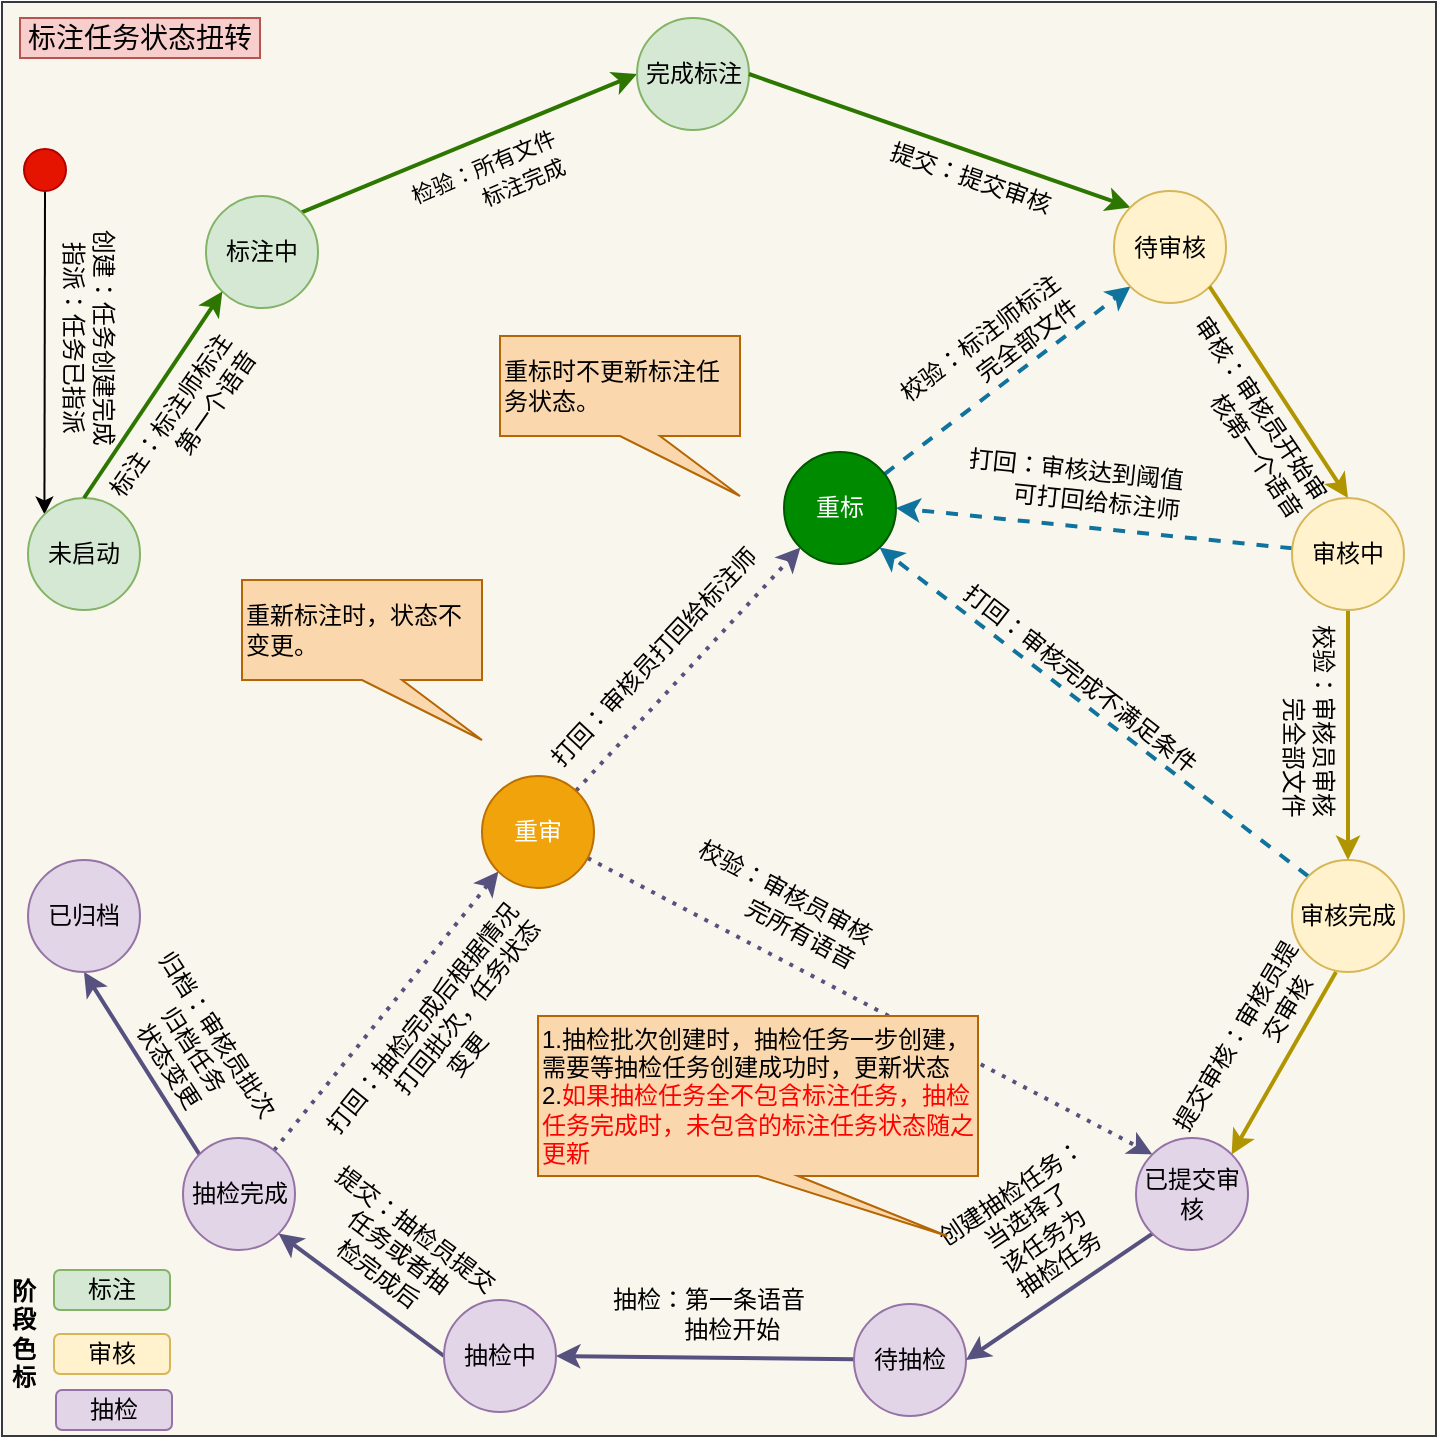 <mxfile version="12.1.1" type="github" pages="1">
  <diagram id="7jFQWEKBJWH08LF9sNS9" name="第 1 页">
    <mxGraphModel dx="984" dy="532" grid="1" gridSize="10" guides="1" tooltips="1" connect="1" arrows="1" fold="1" page="1" pageScale="1" pageWidth="827" pageHeight="1169" math="0" shadow="0">
      <root>
        <mxCell id="0"/>
        <mxCell id="1" parent="0"/>
        <mxCell id="YWXzUzA2li_S0hEGCGYV-29" value="" style="whiteSpace=wrap;html=1;aspect=fixed;fillColor=#f9f7ed;strokeColor=#36393d;" parent="1" vertex="1">
          <mxGeometry x="82" y="3" width="717" height="717" as="geometry"/>
        </mxCell>
        <mxCell id="PL_q6k4NAZZa_5ycfTa1-30" style="edgeStyle=none;rounded=0;orthogonalLoop=1;jettySize=auto;html=1;startArrow=classic;startFill=1;endArrow=none;endFill=0;exitX=0;exitY=0;exitDx=0;exitDy=0;entryX=0.5;entryY=1;entryDx=0;entryDy=0;" parent="1" source="PL_q6k4NAZZa_5ycfTa1-1" target="YWXzUzA2li_S0hEGCGYV-28" edge="1">
          <mxGeometry relative="1" as="geometry">
            <mxPoint x="66" y="130" as="targetPoint"/>
          </mxGeometry>
        </mxCell>
        <mxCell id="HUFBvN-yXKdZDNxcfpUM-18" value="&lt;span style=&quot;text-align: left&quot;&gt;创建：任务创建完成&lt;/span&gt;&lt;br style=&quot;text-align: left&quot;&gt;&lt;span style=&quot;text-align: left&quot;&gt;指派：任务已指派&lt;/span&gt;" style="text;html=1;resizable=0;points=[];align=center;verticalAlign=middle;labelBackgroundColor=none;rotation=90;" parent="PL_q6k4NAZZa_5ycfTa1-30" vertex="1" connectable="0">
          <mxGeometry x="0.248" relative="1" as="geometry">
            <mxPoint x="22" y="12" as="offset"/>
          </mxGeometry>
        </mxCell>
        <mxCell id="PL_q6k4NAZZa_5ycfTa1-1" value="未启动" style="ellipse;whiteSpace=wrap;html=1;aspect=fixed;fillColor=#d5e8d4;strokeColor=#82b366;" parent="1" vertex="1">
          <mxGeometry x="95" y="251" width="56" height="56" as="geometry"/>
        </mxCell>
        <mxCell id="PL_q6k4NAZZa_5ycfTa1-27" value="" style="rounded=0;orthogonalLoop=1;jettySize=auto;html=1;entryX=0;entryY=0.5;entryDx=0;entryDy=0;fillColor=#60a917;strokeColor=#2D7600;exitX=1;exitY=0;exitDx=0;exitDy=0;strokeWidth=2;" parent="1" source="PL_q6k4NAZZa_5ycfTa1-3" target="PL_q6k4NAZZa_5ycfTa1-4" edge="1">
          <mxGeometry x="-0.167" y="42" relative="1" as="geometry">
            <mxPoint as="offset"/>
          </mxGeometry>
        </mxCell>
        <mxCell id="PL_q6k4NAZZa_5ycfTa1-35" value="&lt;span style=&quot;font-size: 11px&quot;&gt;检验：所有文件&lt;/span&gt;&lt;br style=&quot;font-size: 11px&quot;&gt;&lt;span style=&quot;font-size: 11px&quot;&gt;&amp;nbsp; &amp;nbsp; &amp;nbsp; &amp;nbsp; &amp;nbsp; 标注完成&lt;/span&gt;" style="text;html=1;resizable=0;points=[];align=center;verticalAlign=middle;labelBackgroundColor=none;rotation=337;direction=south;" parent="PL_q6k4NAZZa_5ycfTa1-27" vertex="1" connectable="0">
          <mxGeometry x="-0.169" y="2" relative="1" as="geometry">
            <mxPoint x="24" y="14" as="offset"/>
          </mxGeometry>
        </mxCell>
        <mxCell id="PL_q6k4NAZZa_5ycfTa1-3" value="标注中" style="ellipse;whiteSpace=wrap;html=1;aspect=fixed;fillColor=#d5e8d4;strokeColor=#82b366;" parent="1" vertex="1">
          <mxGeometry x="184" y="100" width="56" height="56" as="geometry"/>
        </mxCell>
        <mxCell id="PL_q6k4NAZZa_5ycfTa1-4" value="完成标注" style="ellipse;whiteSpace=wrap;html=1;aspect=fixed;fillColor=#d5e8d4;strokeColor=#82b366;" parent="1" vertex="1">
          <mxGeometry x="399.5" y="11" width="56" height="56" as="geometry"/>
        </mxCell>
        <mxCell id="ddIMEOaLe6l60YSl90KJ-6" style="edgeStyle=none;rounded=0;orthogonalLoop=1;jettySize=auto;html=1;entryX=0;entryY=1;entryDx=0;entryDy=0;startArrow=none;startFill=0;endArrow=classic;endFill=1;dashed=1;strokeWidth=2;fillColor=#b1ddf0;strokeColor=#10739e;" parent="1" source="PL_q6k4NAZZa_5ycfTa1-5" target="PL_q6k4NAZZa_5ycfTa1-7" edge="1">
          <mxGeometry relative="1" as="geometry"/>
        </mxCell>
        <mxCell id="ddIMEOaLe6l60YSl90KJ-14" value="&lt;span style=&quot;color: rgb(0 , 0 , 0)&quot;&gt;校验：标注师标注&lt;/span&gt;&lt;br style=&quot;color: rgb(0 , 0 , 0)&quot;&gt;&lt;span style=&quot;color: rgb(0 , 0 , 0)&quot;&gt;&amp;nbsp; &amp;nbsp; &amp;nbsp; &amp;nbsp; &amp;nbsp; &amp;nbsp;完全部文件&lt;/span&gt;" style="text;html=1;resizable=0;points=[];align=center;verticalAlign=middle;labelBackgroundColor=none;fontColor=#006633;rotation=323;" parent="ddIMEOaLe6l60YSl90KJ-6" vertex="1" connectable="0">
          <mxGeometry x="0.114" y="-2" relative="1" as="geometry">
            <mxPoint x="-18" y="-11.5" as="offset"/>
          </mxGeometry>
        </mxCell>
        <mxCell id="PL_q6k4NAZZa_5ycfTa1-5" value="重标" style="ellipse;whiteSpace=wrap;html=1;aspect=fixed;fillColor=#008a00;strokeColor=#005700;fontColor=#ffffff;" parent="1" vertex="1">
          <mxGeometry x="473" y="228" width="56" height="56" as="geometry"/>
        </mxCell>
        <mxCell id="ddIMEOaLe6l60YSl90KJ-3" style="edgeStyle=none;rounded=0;orthogonalLoop=1;jettySize=auto;html=1;exitX=0;exitY=0;exitDx=0;exitDy=0;entryX=1;entryY=1;entryDx=0;entryDy=0;startArrow=none;startFill=0;endArrow=classic;endFill=1;strokeWidth=2;fillColor=#b1ddf0;strokeColor=#10739e;dashed=1;" parent="1" source="PL_q6k4NAZZa_5ycfTa1-6" target="PL_q6k4NAZZa_5ycfTa1-5" edge="1">
          <mxGeometry relative="1" as="geometry"/>
        </mxCell>
        <mxCell id="ddIMEOaLe6l60YSl90KJ-12" value="打回：审核完成不满足条件" style="text;html=1;resizable=0;points=[];align=center;verticalAlign=middle;labelBackgroundColor=none;rotation=38;" parent="ddIMEOaLe6l60YSl90KJ-3" vertex="1" connectable="0">
          <mxGeometry x="0.41" relative="1" as="geometry">
            <mxPoint x="36.5" y="16" as="offset"/>
          </mxGeometry>
        </mxCell>
        <mxCell id="PL_q6k4NAZZa_5ycfTa1-6" value="审核完成" style="ellipse;whiteSpace=wrap;html=1;aspect=fixed;fillColor=#fff2cc;strokeColor=#d6b656;" parent="1" vertex="1">
          <mxGeometry x="727" y="432" width="56" height="56" as="geometry"/>
        </mxCell>
        <mxCell id="PL_q6k4NAZZa_5ycfTa1-25" style="rounded=0;orthogonalLoop=1;jettySize=auto;html=1;entryX=1;entryY=0.5;entryDx=0;entryDy=0;elbow=vertical;fillColor=#60a917;strokeColor=#2D7600;exitX=0;exitY=0;exitDx=0;exitDy=0;startArrow=classic;startFill=1;endArrow=none;endFill=0;strokeWidth=2;" parent="1" source="PL_q6k4NAZZa_5ycfTa1-7" target="PL_q6k4NAZZa_5ycfTa1-4" edge="1">
          <mxGeometry relative="1" as="geometry"/>
        </mxCell>
        <mxCell id="PL_q6k4NAZZa_5ycfTa1-38" value="提交：提交审核" style="text;html=1;resizable=0;points=[];align=center;verticalAlign=middle;labelBackgroundColor=none;rotation=19;" parent="PL_q6k4NAZZa_5ycfTa1-25" vertex="1" connectable="0">
          <mxGeometry x="-0.162" relative="1" as="geometry">
            <mxPoint x="-1" y="12.5" as="offset"/>
          </mxGeometry>
        </mxCell>
        <mxCell id="PL_q6k4NAZZa_5ycfTa1-7" value="待审核" style="ellipse;whiteSpace=wrap;html=1;aspect=fixed;fillColor=#fff2cc;strokeColor=#d6b656;" parent="1" vertex="1">
          <mxGeometry x="638" y="97.5" width="56" height="56" as="geometry"/>
        </mxCell>
        <mxCell id="PL_q6k4NAZZa_5ycfTa1-15" style="rounded=0;orthogonalLoop=1;jettySize=auto;html=1;entryX=1;entryY=1;entryDx=0;entryDy=0;fillColor=#e3c800;strokeColor=#B09500;startArrow=classic;startFill=1;endArrow=none;endFill=0;strokeWidth=2;exitX=0.5;exitY=0;exitDx=0;exitDy=0;" parent="1" source="PL_q6k4NAZZa_5ycfTa1-13" target="PL_q6k4NAZZa_5ycfTa1-7" edge="1">
          <mxGeometry relative="1" as="geometry">
            <mxPoint x="769" y="250" as="sourcePoint"/>
          </mxGeometry>
        </mxCell>
        <mxCell id="HUFBvN-yXKdZDNxcfpUM-19" value="审核：审核员开始审&lt;br&gt;&amp;nbsp; &amp;nbsp; &amp;nbsp; &amp;nbsp; &amp;nbsp; &amp;nbsp;核第一个语音" style="text;html=1;resizable=0;points=[];align=center;verticalAlign=middle;labelBackgroundColor=none;rotation=56;" parent="PL_q6k4NAZZa_5ycfTa1-15" vertex="1" connectable="0">
          <mxGeometry x="0.247" y="-1" relative="1" as="geometry">
            <mxPoint x="-7.5" y="25.5" as="offset"/>
          </mxGeometry>
        </mxCell>
        <mxCell id="PL_q6k4NAZZa_5ycfTa1-17" style="rounded=0;orthogonalLoop=1;jettySize=auto;html=1;fillColor=#e3c800;strokeColor=#B09500;entryX=1;entryY=0;entryDx=0;entryDy=0;exitX=0.393;exitY=1;exitDx=0;exitDy=0;strokeWidth=2;exitPerimeter=0;" parent="1" source="PL_q6k4NAZZa_5ycfTa1-6" target="HUFBvN-yXKdZDNxcfpUM-1" edge="1">
          <mxGeometry relative="1" as="geometry">
            <mxPoint x="542.718" y="704.165" as="targetPoint"/>
            <mxPoint x="769" y="468" as="sourcePoint"/>
          </mxGeometry>
        </mxCell>
        <mxCell id="PL_q6k4NAZZa_5ycfTa1-40" value="提交审核：审核员提&lt;br&gt;&amp;nbsp; &amp;nbsp; &amp;nbsp; &amp;nbsp; &amp;nbsp; &amp;nbsp; &amp;nbsp; &amp;nbsp;交审核" style="text;html=1;resizable=0;points=[];align=center;verticalAlign=middle;labelBackgroundColor=none;rotation=301;" parent="PL_q6k4NAZZa_5ycfTa1-17" vertex="1" connectable="0">
          <mxGeometry x="0.177" relative="1" as="geometry">
            <mxPoint x="-13.5" y="-17.5" as="offset"/>
          </mxGeometry>
        </mxCell>
        <mxCell id="ddIMEOaLe6l60YSl90KJ-2" style="rounded=0;orthogonalLoop=1;jettySize=auto;html=1;entryX=0.5;entryY=0;entryDx=0;entryDy=0;startArrow=none;startFill=0;endArrow=classic;endFill=1;strokeWidth=2;fillColor=#e3c800;strokeColor=#B09500;" parent="1" source="PL_q6k4NAZZa_5ycfTa1-13" target="PL_q6k4NAZZa_5ycfTa1-6" edge="1">
          <mxGeometry relative="1" as="geometry"/>
        </mxCell>
        <mxCell id="ddIMEOaLe6l60YSl90KJ-11" value="校验：审核员审核&lt;br&gt;&amp;nbsp; &amp;nbsp; &amp;nbsp; &amp;nbsp; &amp;nbsp; &amp;nbsp;完全部文件" style="text;html=1;resizable=0;points=[];align=center;verticalAlign=middle;labelBackgroundColor=none;rotation=90;" parent="ddIMEOaLe6l60YSl90KJ-2" vertex="1" connectable="0">
          <mxGeometry x="-0.611" y="-1" relative="1" as="geometry">
            <mxPoint x="-18" y="30" as="offset"/>
          </mxGeometry>
        </mxCell>
        <mxCell id="ddIMEOaLe6l60YSl90KJ-9" style="edgeStyle=none;rounded=0;orthogonalLoop=1;jettySize=auto;html=1;startArrow=none;startFill=0;endArrow=classic;endFill=1;entryX=1;entryY=0.5;entryDx=0;entryDy=0;strokeWidth=2;fillColor=#b1ddf0;strokeColor=#10739e;dashed=1;" parent="1" source="PL_q6k4NAZZa_5ycfTa1-13" target="PL_q6k4NAZZa_5ycfTa1-5" edge="1">
          <mxGeometry relative="1" as="geometry">
            <mxPoint x="568" y="280" as="targetPoint"/>
          </mxGeometry>
        </mxCell>
        <mxCell id="ddIMEOaLe6l60YSl90KJ-10" value="打回：审核达到阈值&lt;br&gt;&amp;nbsp; &amp;nbsp; &amp;nbsp; &amp;nbsp;可打回给标注师" style="text;html=1;resizable=0;points=[];align=center;verticalAlign=middle;labelBackgroundColor=none;rotation=6;" parent="ddIMEOaLe6l60YSl90KJ-9" vertex="1" connectable="0">
          <mxGeometry x="0.317" y="-2" relative="1" as="geometry">
            <mxPoint x="21" y="-17.5" as="offset"/>
          </mxGeometry>
        </mxCell>
        <mxCell id="PL_q6k4NAZZa_5ycfTa1-13" value="审核中" style="ellipse;whiteSpace=wrap;html=1;aspect=fixed;fillColor=#fff2cc;strokeColor=#d6b656;" parent="1" vertex="1">
          <mxGeometry x="727" y="251" width="56" height="56" as="geometry"/>
        </mxCell>
        <mxCell id="PL_q6k4NAZZa_5ycfTa1-21" style="rounded=0;orthogonalLoop=1;jettySize=auto;html=1;entryX=0.5;entryY=1;entryDx=0;entryDy=0;fillColor=#d0cee2;strokeColor=#56517e;exitX=0;exitY=0;exitDx=0;exitDy=0;strokeWidth=2;" parent="1" source="PL_q6k4NAZZa_5ycfTa1-18" target="PL_q6k4NAZZa_5ycfTa1-20" edge="1">
          <mxGeometry relative="1" as="geometry"/>
        </mxCell>
        <mxCell id="PL_q6k4NAZZa_5ycfTa1-50" value="归档：审核员批次&lt;br&gt;归档任务&lt;br&gt;状态变更" style="text;html=1;resizable=0;points=[];align=center;verticalAlign=middle;labelBackgroundColor=none;rotation=57;" parent="PL_q6k4NAZZa_5ycfTa1-21" vertex="1" connectable="0">
          <mxGeometry x="0.217" y="-1" relative="1" as="geometry">
            <mxPoint x="31" y="3.5" as="offset"/>
          </mxGeometry>
        </mxCell>
        <mxCell id="PL_q6k4NAZZa_5ycfTa1-23" style="rounded=0;orthogonalLoop=1;jettySize=auto;html=1;entryX=0;entryY=1;entryDx=0;entryDy=0;fillColor=#d0cee2;strokeColor=#56517e;strokeWidth=2;dashed=1;dashPattern=1 2;" parent="1" source="PL_q6k4NAZZa_5ycfTa1-18" target="PL_q6k4NAZZa_5ycfTa1-22" edge="1">
          <mxGeometry relative="1" as="geometry"/>
        </mxCell>
        <mxCell id="PL_q6k4NAZZa_5ycfTa1-49" value="打回：抽检完成后根据情况&lt;br&gt;&amp;nbsp; &amp;nbsp; &amp;nbsp; &amp;nbsp; &amp;nbsp; &amp;nbsp;打回批次，任务状态&lt;br&gt;变更" style="text;html=1;resizable=0;points=[];align=center;verticalAlign=middle;labelBackgroundColor=none;rotation=309;" parent="PL_q6k4NAZZa_5ycfTa1-23" vertex="1" connectable="0">
          <mxGeometry x="-0.484" y="1" relative="1" as="geometry">
            <mxPoint x="57" y="-20.5" as="offset"/>
          </mxGeometry>
        </mxCell>
        <mxCell id="PL_q6k4NAZZa_5ycfTa1-18" value="抽检完成" style="ellipse;whiteSpace=wrap;html=1;aspect=fixed;fillColor=#e1d5e7;strokeColor=#9673a6;" parent="1" vertex="1">
          <mxGeometry x="172.5" y="571" width="56" height="56" as="geometry"/>
        </mxCell>
        <mxCell id="PL_q6k4NAZZa_5ycfTa1-20" value="已归档" style="ellipse;whiteSpace=wrap;html=1;aspect=fixed;fillColor=#e1d5e7;strokeColor=#9673a6;" parent="1" vertex="1">
          <mxGeometry x="95" y="432" width="56" height="56" as="geometry"/>
        </mxCell>
        <mxCell id="PL_q6k4NAZZa_5ycfTa1-24" style="rounded=0;orthogonalLoop=1;jettySize=auto;html=1;entryX=0;entryY=0;entryDx=0;entryDy=0;fillColor=#d0cee2;strokeColor=#56517e;strokeWidth=2;dashed=1;dashPattern=1 2;" parent="1" source="PL_q6k4NAZZa_5ycfTa1-22" edge="1" target="HUFBvN-yXKdZDNxcfpUM-1">
          <mxGeometry relative="1" as="geometry">
            <mxPoint x="741" y="432" as="targetPoint"/>
          </mxGeometry>
        </mxCell>
        <mxCell id="PL_q6k4NAZZa_5ycfTa1-51" value="校验：审核员审核&lt;br&gt;&amp;nbsp; &amp;nbsp; &amp;nbsp; &amp;nbsp; &amp;nbsp; 完所有语音" style="text;html=1;resizable=0;points=[];align=center;verticalAlign=middle;labelBackgroundColor=none;rotation=28;" parent="PL_q6k4NAZZa_5ycfTa1-24" vertex="1" connectable="0">
          <mxGeometry x="-0.411" y="2" relative="1" as="geometry">
            <mxPoint x="10.5" y="-19.5" as="offset"/>
          </mxGeometry>
        </mxCell>
        <mxCell id="ddIMEOaLe6l60YSl90KJ-7" style="edgeStyle=none;rounded=0;orthogonalLoop=1;jettySize=auto;html=1;entryX=0;entryY=1;entryDx=0;entryDy=0;startArrow=none;startFill=0;endArrow=classic;endFill=1;strokeWidth=2;fillColor=#d0cee2;strokeColor=#56517e;dashed=1;dashPattern=1 2;" parent="1" source="PL_q6k4NAZZa_5ycfTa1-22" target="PL_q6k4NAZZa_5ycfTa1-5" edge="1">
          <mxGeometry relative="1" as="geometry"/>
        </mxCell>
        <mxCell id="ddIMEOaLe6l60YSl90KJ-13" value="打回：审核员打回给标注师" style="text;html=1;resizable=0;points=[];align=center;verticalAlign=middle;labelBackgroundColor=none;rotation=313;" parent="ddIMEOaLe6l60YSl90KJ-7" vertex="1" connectable="0">
          <mxGeometry x="-0.283" y="3" relative="1" as="geometry">
            <mxPoint x="0.5" y="-20.5" as="offset"/>
          </mxGeometry>
        </mxCell>
        <mxCell id="PL_q6k4NAZZa_5ycfTa1-22" value="重审" style="ellipse;whiteSpace=wrap;html=1;aspect=fixed;fillColor=#f0a30a;strokeColor=#BD7000;fontColor=#ffffff;" parent="1" vertex="1">
          <mxGeometry x="322" y="390" width="56" height="56" as="geometry"/>
        </mxCell>
        <mxCell id="PL_q6k4NAZZa_5ycfTa1-29" value="标注任务状态扭转" style="text;html=1;strokeColor=#b85450;fillColor=#f8cecc;align=center;verticalAlign=middle;whiteSpace=wrap;rounded=0;fontSize=14;" parent="1" vertex="1">
          <mxGeometry x="91" y="11" width="120" height="20" as="geometry"/>
        </mxCell>
        <mxCell id="PL_q6k4NAZZa_5ycfTa1-45" style="edgeStyle=none;rounded=0;orthogonalLoop=1;jettySize=auto;html=1;entryX=1;entryY=0.5;entryDx=0;entryDy=0;startArrow=none;startFill=0;endArrow=classic;endFill=1;fillColor=#d0cee2;strokeColor=#56517e;strokeWidth=2;" parent="1" source="PL_q6k4NAZZa_5ycfTa1-42" target="PL_q6k4NAZZa_5ycfTa1-43" edge="1">
          <mxGeometry relative="1" as="geometry"/>
        </mxCell>
        <mxCell id="PL_q6k4NAZZa_5ycfTa1-47" value="抽检：第一条语音&lt;br&gt;&amp;nbsp; &amp;nbsp; &amp;nbsp; &amp;nbsp;抽检开始" style="text;html=1;resizable=0;points=[];align=center;verticalAlign=middle;labelBackgroundColor=none;" parent="PL_q6k4NAZZa_5ycfTa1-45" vertex="1" connectable="0">
          <mxGeometry x="0.4" y="-1" relative="1" as="geometry">
            <mxPoint x="31" y="-21" as="offset"/>
          </mxGeometry>
        </mxCell>
        <mxCell id="PL_q6k4NAZZa_5ycfTa1-42" value="待抽检" style="ellipse;whiteSpace=wrap;html=1;aspect=fixed;fillColor=#e1d5e7;strokeColor=#9673a6;" parent="1" vertex="1">
          <mxGeometry x="508" y="654" width="56" height="56" as="geometry"/>
        </mxCell>
        <mxCell id="PL_q6k4NAZZa_5ycfTa1-46" style="edgeStyle=none;rounded=0;orthogonalLoop=1;jettySize=auto;html=1;entryX=1;entryY=1;entryDx=0;entryDy=0;startArrow=none;startFill=0;endArrow=classic;endFill=1;fillColor=#d0cee2;strokeColor=#56517e;strokeWidth=2;exitX=0;exitY=0.5;exitDx=0;exitDy=0;" parent="1" source="PL_q6k4NAZZa_5ycfTa1-43" target="PL_q6k4NAZZa_5ycfTa1-18" edge="1">
          <mxGeometry relative="1" as="geometry"/>
        </mxCell>
        <mxCell id="PL_q6k4NAZZa_5ycfTa1-48" value="提交：抽检员提交&lt;br&gt;任务或者抽&lt;br&gt;检完成后&amp;nbsp;" style="text;html=1;resizable=0;points=[];align=center;verticalAlign=middle;labelBackgroundColor=none;rotation=37;" parent="PL_q6k4NAZZa_5ycfTa1-46" vertex="1" connectable="0">
          <mxGeometry x="0.28" relative="1" as="geometry">
            <mxPoint x="30" y="-13.5" as="offset"/>
          </mxGeometry>
        </mxCell>
        <mxCell id="PL_q6k4NAZZa_5ycfTa1-43" value="抽检中" style="ellipse;whiteSpace=wrap;html=1;aspect=fixed;fillColor=#e1d5e7;strokeColor=#9673a6;" parent="1" vertex="1">
          <mxGeometry x="303" y="652" width="56" height="56" as="geometry"/>
        </mxCell>
        <mxCell id="PL_q6k4NAZZa_5ycfTa1-53" style="edgeStyle=none;rounded=0;orthogonalLoop=1;jettySize=auto;html=1;exitX=1;exitY=0.5;exitDx=0;exitDy=0;startArrow=none;startFill=0;endArrow=classic;endFill=1;" parent="1" edge="1">
          <mxGeometry relative="1" as="geometry">
            <mxPoint x="142" y="639" as="sourcePoint"/>
            <mxPoint x="142" y="639" as="targetPoint"/>
          </mxGeometry>
        </mxCell>
        <mxCell id="PL_q6k4NAZZa_5ycfTa1-54" value="标注" style="rounded=1;whiteSpace=wrap;html=1;align=center;fillColor=#d5e8d4;strokeColor=#82b366;" parent="1" vertex="1">
          <mxGeometry x="108" y="637" width="58" height="20" as="geometry"/>
        </mxCell>
        <mxCell id="PL_q6k4NAZZa_5ycfTa1-55" value="审核" style="rounded=1;whiteSpace=wrap;html=1;align=center;fillColor=#fff2cc;strokeColor=#d6b656;" parent="1" vertex="1">
          <mxGeometry x="108" y="669" width="58" height="20" as="geometry"/>
        </mxCell>
        <mxCell id="PL_q6k4NAZZa_5ycfTa1-56" value="抽检" style="rounded=1;whiteSpace=wrap;html=1;align=center;fillColor=#e1d5e7;strokeColor=#9673a6;" parent="1" vertex="1">
          <mxGeometry x="109" y="697" width="58" height="20" as="geometry"/>
        </mxCell>
        <mxCell id="PL_q6k4NAZZa_5ycfTa1-57" value="&lt;b&gt;&lt;span&gt;阶段色标&lt;/span&gt;&lt;/b&gt;" style="text;html=1;strokeColor=none;fillColor=none;align=center;verticalAlign=middle;whiteSpace=wrap;rounded=0;horizontal=0;rotation=90;fontStyle=0" parent="1" vertex="1">
          <mxGeometry x="68" y="659" width="50" height="20" as="geometry"/>
        </mxCell>
        <mxCell id="HUFBvN-yXKdZDNxcfpUM-2" style="rounded=0;orthogonalLoop=1;jettySize=auto;html=1;entryX=1;entryY=0.5;entryDx=0;entryDy=0;exitX=0;exitY=1;exitDx=0;exitDy=0;strokeWidth=2;fillColor=#d0cee2;strokeColor=#56517e;" parent="1" source="HUFBvN-yXKdZDNxcfpUM-1" target="PL_q6k4NAZZa_5ycfTa1-42" edge="1">
          <mxGeometry relative="1" as="geometry"/>
        </mxCell>
        <mxCell id="HUFBvN-yXKdZDNxcfpUM-3" value="创建抽检任务：&lt;br&gt;当选择了&lt;br&gt;该任务为&lt;br&gt;抽检任务" style="text;html=1;resizable=0;points=[];align=center;verticalAlign=middle;labelBackgroundColor=none;rotation=326;" parent="HUFBvN-yXKdZDNxcfpUM-2" vertex="1" connectable="0">
          <mxGeometry x="0.189" y="-3" relative="1" as="geometry">
            <mxPoint x="-2" y="-38" as="offset"/>
          </mxGeometry>
        </mxCell>
        <mxCell id="HUFBvN-yXKdZDNxcfpUM-1" value="已提交审核" style="ellipse;whiteSpace=wrap;html=1;aspect=fixed;fillColor=#e1d5e7;strokeColor=#9673a6;" parent="1" vertex="1">
          <mxGeometry x="649" y="571" width="56" height="56" as="geometry"/>
        </mxCell>
        <mxCell id="HUFBvN-yXKdZDNxcfpUM-4" value="1.抽检批次创建时，抽检任务一步创建，需要等抽检任务创建成功时，更新状态&lt;br&gt;2.&lt;font color=&quot;#ff0000&quot;&gt;如果抽检任务全不包含标注任务，抽检任务完成时，未包含的标注任务状态随之更新&lt;/font&gt;" style="shape=callout;whiteSpace=wrap;html=1;perimeter=calloutPerimeter;position2=0.93;align=left;fillColor=#fad7ac;strokeColor=#b46504;" parent="1" vertex="1">
          <mxGeometry x="350" y="510" width="220" height="110" as="geometry"/>
        </mxCell>
        <mxCell id="HUFBvN-yXKdZDNxcfpUM-5" value="重新标注时，状态不变更。" style="shape=callout;whiteSpace=wrap;html=1;perimeter=calloutPerimeter;align=left;position2=1;fillColor=#fad7ac;strokeColor=#b46504;" parent="1" vertex="1">
          <mxGeometry x="202" y="292" width="120" height="80" as="geometry"/>
        </mxCell>
        <mxCell id="HUFBvN-yXKdZDNxcfpUM-6" value="重标时不更新标注任务状态。" style="shape=callout;whiteSpace=wrap;html=1;perimeter=calloutPerimeter;align=left;position2=1;fillColor=#fad7ac;strokeColor=#b46504;" parent="1" vertex="1">
          <mxGeometry x="331" y="170" width="120" height="80" as="geometry"/>
        </mxCell>
        <mxCell id="ddIMEOaLe6l60YSl90KJ-5" style="edgeStyle=none;rounded=0;orthogonalLoop=1;jettySize=auto;html=1;entryX=1;entryY=0;entryDx=0;entryDy=0;startArrow=none;startFill=0;endArrow=classic;endFill=1;" parent="1" source="PL_q6k4NAZZa_5ycfTa1-1" target="PL_q6k4NAZZa_5ycfTa1-1" edge="1">
          <mxGeometry relative="1" as="geometry"/>
        </mxCell>
        <mxCell id="YWXzUzA2li_S0hEGCGYV-14" style="rounded=0;orthogonalLoop=1;jettySize=auto;html=1;entryX=0;entryY=1;entryDx=0;entryDy=0;fillColor=#60a917;strokeColor=#2D7600;exitX=0.5;exitY=0;exitDx=0;exitDy=0;strokeWidth=2;" parent="1" source="PL_q6k4NAZZa_5ycfTa1-1" target="PL_q6k4NAZZa_5ycfTa1-3" edge="1">
          <mxGeometry relative="1" as="geometry">
            <mxPoint x="99" y="256" as="sourcePoint"/>
            <mxPoint x="210" y="80" as="targetPoint"/>
          </mxGeometry>
        </mxCell>
        <mxCell id="YWXzUzA2li_S0hEGCGYV-15" value="标注：标注师标注&lt;br&gt;&amp;nbsp; &amp;nbsp; &amp;nbsp; &amp;nbsp; &amp;nbsp; &amp;nbsp;第一个语音" style="text;html=1;resizable=0;points=[];align=center;verticalAlign=middle;labelBackgroundColor=none;rotation=-55;" parent="YWXzUzA2li_S0hEGCGYV-14" vertex="1" connectable="0">
          <mxGeometry x="-0.019" y="2" relative="1" as="geometry">
            <mxPoint x="16.5" y="15" as="offset"/>
          </mxGeometry>
        </mxCell>
        <mxCell id="YWXzUzA2li_S0hEGCGYV-28" value="" style="ellipse;whiteSpace=wrap;html=1;aspect=fixed;fillColor=#e51400;strokeColor=#B20000;fontColor=#ffffff;" parent="1" vertex="1">
          <mxGeometry x="93" y="76.5" width="21" height="21" as="geometry"/>
        </mxCell>
      </root>
    </mxGraphModel>
  </diagram>
</mxfile>
